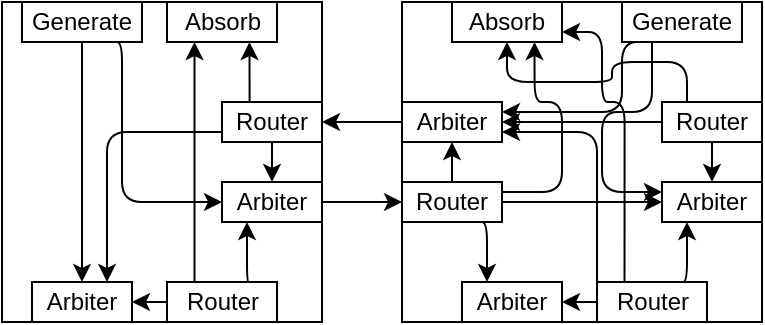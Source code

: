<mxfile version="13.0.3" type="device"><diagram id="KLvoYWc8GbB8ZYeBEUYZ" name="Page-1"><mxGraphModel dx="621" dy="461" grid="1" gridSize="10" guides="0" tooltips="1" connect="1" arrows="1" fold="1" page="1" pageScale="1" pageWidth="850" pageHeight="1100" math="0" shadow="0"><root><mxCell id="0"/><mxCell id="1" parent="0"/><mxCell id="qy2XPQw_VpcrFVPd3wnq-38" value="" style="rounded=0;whiteSpace=wrap;html=1;glass=0;comic=0;fontSize=18;" vertex="1" parent="1"><mxGeometry x="280" y="120" width="180" height="160" as="geometry"/></mxCell><mxCell id="qy2XPQw_VpcrFVPd3wnq-1" value="" style="whiteSpace=wrap;html=1;aspect=fixed;align=left;" vertex="1" parent="1"><mxGeometry x="80" y="120" width="160" height="160" as="geometry"/></mxCell><mxCell id="qy2XPQw_VpcrFVPd3wnq-2" value="Absorb" style="rounded=0;whiteSpace=wrap;html=1;" vertex="1" parent="1"><mxGeometry x="162.5" y="120" width="55" height="20" as="geometry"/></mxCell><mxCell id="qy2XPQw_VpcrFVPd3wnq-14" style="edgeStyle=orthogonalEdgeStyle;rounded=1;comic=0;orthogonalLoop=1;jettySize=auto;html=1;exitX=0.5;exitY=1;exitDx=0;exitDy=0;entryX=0.5;entryY=0;entryDx=0;entryDy=0;strokeColor=#000000;fontSize=18;" edge="1" parent="1" source="qy2XPQw_VpcrFVPd3wnq-3" target="qy2XPQw_VpcrFVPd3wnq-5"><mxGeometry relative="1" as="geometry"/></mxCell><mxCell id="qy2XPQw_VpcrFVPd3wnq-19" style="edgeStyle=orthogonalEdgeStyle;rounded=1;comic=0;orthogonalLoop=1;jettySize=auto;html=1;exitX=0.75;exitY=1;exitDx=0;exitDy=0;entryX=0;entryY=0.5;entryDx=0;entryDy=0;strokeColor=#000000;fontSize=18;" edge="1" parent="1" source="qy2XPQw_VpcrFVPd3wnq-3" target="qy2XPQw_VpcrFVPd3wnq-7"><mxGeometry relative="1" as="geometry"><Array as="points"><mxPoint x="140" y="140"/><mxPoint x="140" y="220"/></Array></mxGeometry></mxCell><mxCell id="qy2XPQw_VpcrFVPd3wnq-3" value="Generate" style="rounded=0;whiteSpace=wrap;html=1;" vertex="1" parent="1"><mxGeometry x="90" y="120" width="60" height="20" as="geometry"/></mxCell><mxCell id="qy2XPQw_VpcrFVPd3wnq-5" value="Arbiter" style="rounded=0;whiteSpace=wrap;html=1;" vertex="1" parent="1"><mxGeometry x="95" y="260" width="50" height="20" as="geometry"/></mxCell><mxCell id="qy2XPQw_VpcrFVPd3wnq-15" style="edgeStyle=orthogonalEdgeStyle;rounded=1;comic=0;orthogonalLoop=1;jettySize=auto;html=1;exitX=0;exitY=0.5;exitDx=0;exitDy=0;entryX=1;entryY=0.5;entryDx=0;entryDy=0;strokeColor=#000000;fontSize=18;" edge="1" parent="1" source="qy2XPQw_VpcrFVPd3wnq-6" target="qy2XPQw_VpcrFVPd3wnq-5"><mxGeometry relative="1" as="geometry"/></mxCell><mxCell id="qy2XPQw_VpcrFVPd3wnq-18" style="edgeStyle=orthogonalEdgeStyle;rounded=1;comic=0;orthogonalLoop=1;jettySize=auto;html=1;exitX=0.25;exitY=0;exitDx=0;exitDy=0;entryX=0.25;entryY=1;entryDx=0;entryDy=0;strokeColor=#000000;fontSize=18;" edge="1" parent="1" source="qy2XPQw_VpcrFVPd3wnq-6" target="qy2XPQw_VpcrFVPd3wnq-2"><mxGeometry relative="1" as="geometry"/></mxCell><mxCell id="qy2XPQw_VpcrFVPd3wnq-21" style="edgeStyle=orthogonalEdgeStyle;rounded=1;comic=0;orthogonalLoop=1;jettySize=auto;html=1;exitX=0.75;exitY=0;exitDx=0;exitDy=0;entryX=0.25;entryY=1;entryDx=0;entryDy=0;strokeColor=#000000;fontSize=18;" edge="1" parent="1" source="qy2XPQw_VpcrFVPd3wnq-6" target="qy2XPQw_VpcrFVPd3wnq-7"><mxGeometry relative="1" as="geometry"/></mxCell><mxCell id="qy2XPQw_VpcrFVPd3wnq-6" value="Router" style="rounded=0;whiteSpace=wrap;html=1;" vertex="1" parent="1"><mxGeometry x="162.5" y="260" width="55" height="20" as="geometry"/></mxCell><mxCell id="qy2XPQw_VpcrFVPd3wnq-43" style="edgeStyle=orthogonalEdgeStyle;rounded=1;comic=0;orthogonalLoop=1;jettySize=auto;html=1;entryX=0;entryY=0.5;entryDx=0;entryDy=0;strokeColor=#000000;fontSize=18;" edge="1" parent="1" source="qy2XPQw_VpcrFVPd3wnq-7" target="qy2XPQw_VpcrFVPd3wnq-40"><mxGeometry relative="1" as="geometry"/></mxCell><mxCell id="qy2XPQw_VpcrFVPd3wnq-7" value="Arbiter" style="rounded=0;whiteSpace=wrap;html=1;" vertex="1" parent="1"><mxGeometry x="190" y="210" width="50" height="20" as="geometry"/></mxCell><mxCell id="qy2XPQw_VpcrFVPd3wnq-12" style="edgeStyle=orthogonalEdgeStyle;rounded=0;orthogonalLoop=1;jettySize=auto;html=1;exitX=0.25;exitY=0;exitDx=0;exitDy=0;entryX=0.75;entryY=1;entryDx=0;entryDy=0;fontSize=18;" edge="1" parent="1" source="qy2XPQw_VpcrFVPd3wnq-8" target="qy2XPQw_VpcrFVPd3wnq-2"><mxGeometry relative="1" as="geometry"/></mxCell><mxCell id="qy2XPQw_VpcrFVPd3wnq-13" style="edgeStyle=orthogonalEdgeStyle;rounded=1;orthogonalLoop=1;jettySize=auto;html=1;exitX=0;exitY=0.75;exitDx=0;exitDy=0;entryX=0.75;entryY=0;entryDx=0;entryDy=0;fontSize=18;" edge="1" parent="1" source="qy2XPQw_VpcrFVPd3wnq-8" target="qy2XPQw_VpcrFVPd3wnq-5"><mxGeometry relative="1" as="geometry"/></mxCell><mxCell id="qy2XPQw_VpcrFVPd3wnq-20" style="edgeStyle=orthogonalEdgeStyle;rounded=1;comic=0;orthogonalLoop=1;jettySize=auto;html=1;exitX=0.5;exitY=1;exitDx=0;exitDy=0;entryX=0.5;entryY=0;entryDx=0;entryDy=0;strokeColor=#000000;fontSize=18;" edge="1" parent="1" source="qy2XPQw_VpcrFVPd3wnq-8" target="qy2XPQw_VpcrFVPd3wnq-7"><mxGeometry relative="1" as="geometry"/></mxCell><mxCell id="qy2XPQw_VpcrFVPd3wnq-8" value="Router" style="rounded=0;whiteSpace=wrap;html=1;" vertex="1" parent="1"><mxGeometry x="190" y="170" width="50" height="20" as="geometry"/></mxCell><mxCell id="qy2XPQw_VpcrFVPd3wnq-23" value="Absorb" style="rounded=0;whiteSpace=wrap;html=1;" vertex="1" parent="1"><mxGeometry x="305" y="120" width="55" height="20" as="geometry"/></mxCell><mxCell id="qy2XPQw_VpcrFVPd3wnq-54" style="edgeStyle=orthogonalEdgeStyle;rounded=1;comic=0;orthogonalLoop=1;jettySize=auto;html=1;exitX=0.25;exitY=1;exitDx=0;exitDy=0;entryX=1;entryY=0.25;entryDx=0;entryDy=0;strokeColor=#000000;fontSize=18;jumpStyle=none;shadow=0;" edge="1" parent="1" source="qy2XPQw_VpcrFVPd3wnq-26" target="qy2XPQw_VpcrFVPd3wnq-39"><mxGeometry relative="1" as="geometry"><Array as="points"><mxPoint x="390" y="140"/><mxPoint x="390" y="175"/></Array></mxGeometry></mxCell><mxCell id="qy2XPQw_VpcrFVPd3wnq-61" style="edgeStyle=orthogonalEdgeStyle;rounded=1;comic=0;jumpStyle=none;orthogonalLoop=1;jettySize=auto;html=1;exitX=0.25;exitY=1;exitDx=0;exitDy=0;entryX=0;entryY=0.25;entryDx=0;entryDy=0;shadow=0;strokeColor=#000000;fontSize=18;" edge="1" parent="1" source="qy2XPQw_VpcrFVPd3wnq-26" target="qy2XPQw_VpcrFVPd3wnq-32"><mxGeometry relative="1" as="geometry"><Array as="points"><mxPoint x="405" y="175"/><mxPoint x="380" y="175"/><mxPoint x="380" y="215"/></Array></mxGeometry></mxCell><mxCell id="qy2XPQw_VpcrFVPd3wnq-26" value="Generate" style="rounded=0;whiteSpace=wrap;html=1;" vertex="1" parent="1"><mxGeometry x="390" y="120" width="60" height="20" as="geometry"/></mxCell><mxCell id="qy2XPQw_VpcrFVPd3wnq-27" value="Arbiter" style="rounded=0;whiteSpace=wrap;html=1;" vertex="1" parent="1"><mxGeometry x="310" y="260" width="50" height="20" as="geometry"/></mxCell><mxCell id="qy2XPQw_VpcrFVPd3wnq-28" style="edgeStyle=orthogonalEdgeStyle;rounded=1;comic=0;orthogonalLoop=1;jettySize=auto;html=1;exitX=0;exitY=0.5;exitDx=0;exitDy=0;entryX=1;entryY=0.5;entryDx=0;entryDy=0;strokeColor=#000000;fontSize=18;" edge="1" parent="1" source="qy2XPQw_VpcrFVPd3wnq-31" target="qy2XPQw_VpcrFVPd3wnq-27"><mxGeometry relative="1" as="geometry"/></mxCell><mxCell id="qy2XPQw_VpcrFVPd3wnq-56" style="edgeStyle=orthogonalEdgeStyle;rounded=1;comic=0;orthogonalLoop=1;jettySize=auto;html=1;exitX=0.25;exitY=0;exitDx=0;exitDy=0;entryX=1;entryY=0.75;entryDx=0;entryDy=0;strokeColor=#000000;fontSize=18;" edge="1" parent="1" source="qy2XPQw_VpcrFVPd3wnq-31" target="qy2XPQw_VpcrFVPd3wnq-23"><mxGeometry relative="1" as="geometry"><Array as="points"><mxPoint x="391" y="170"/><mxPoint x="380" y="170"/><mxPoint x="380" y="135"/></Array></mxGeometry></mxCell><mxCell id="qy2XPQw_VpcrFVPd3wnq-57" style="edgeStyle=orthogonalEdgeStyle;rounded=1;comic=0;orthogonalLoop=1;jettySize=auto;html=1;exitX=0;exitY=0;exitDx=0;exitDy=0;entryX=1;entryY=0.75;entryDx=0;entryDy=0;strokeColor=#000000;fontSize=18;" edge="1" parent="1" source="qy2XPQw_VpcrFVPd3wnq-31" target="qy2XPQw_VpcrFVPd3wnq-39"><mxGeometry relative="1" as="geometry"/></mxCell><mxCell id="qy2XPQw_VpcrFVPd3wnq-63" style="edgeStyle=orthogonalEdgeStyle;rounded=1;comic=0;jumpStyle=none;orthogonalLoop=1;jettySize=auto;html=1;exitX=0.75;exitY=0;exitDx=0;exitDy=0;entryX=0.25;entryY=1;entryDx=0;entryDy=0;shadow=0;strokeColor=#000000;fontSize=18;" edge="1" parent="1" source="qy2XPQw_VpcrFVPd3wnq-31" target="qy2XPQw_VpcrFVPd3wnq-32"><mxGeometry relative="1" as="geometry"/></mxCell><mxCell id="qy2XPQw_VpcrFVPd3wnq-31" value="Router" style="rounded=0;whiteSpace=wrap;html=1;" vertex="1" parent="1"><mxGeometry x="377.5" y="260" width="55" height="20" as="geometry"/></mxCell><mxCell id="qy2XPQw_VpcrFVPd3wnq-32" value="Arbiter" style="rounded=0;whiteSpace=wrap;html=1;" vertex="1" parent="1"><mxGeometry x="410" y="210" width="50" height="20" as="geometry"/></mxCell><mxCell id="qy2XPQw_VpcrFVPd3wnq-45" style="edgeStyle=orthogonalEdgeStyle;rounded=1;comic=0;orthogonalLoop=1;jettySize=auto;html=1;entryX=1;entryY=0.5;entryDx=0;entryDy=0;strokeColor=#000000;fontSize=18;" edge="1" parent="1" source="qy2XPQw_VpcrFVPd3wnq-36" target="qy2XPQw_VpcrFVPd3wnq-39"><mxGeometry relative="1" as="geometry"/></mxCell><mxCell id="qy2XPQw_VpcrFVPd3wnq-58" style="edgeStyle=orthogonalEdgeStyle;rounded=1;comic=0;jumpStyle=none;orthogonalLoop=1;jettySize=auto;html=1;exitX=0.25;exitY=0;exitDx=0;exitDy=0;entryX=0.5;entryY=1;entryDx=0;entryDy=0;shadow=0;strokeColor=#000000;fontSize=18;" edge="1" parent="1" source="qy2XPQw_VpcrFVPd3wnq-36" target="qy2XPQw_VpcrFVPd3wnq-23"><mxGeometry relative="1" as="geometry"/></mxCell><mxCell id="qy2XPQw_VpcrFVPd3wnq-60" style="edgeStyle=orthogonalEdgeStyle;rounded=1;comic=0;jumpStyle=none;orthogonalLoop=1;jettySize=auto;html=1;exitX=0.5;exitY=1;exitDx=0;exitDy=0;entryX=0.5;entryY=0;entryDx=0;entryDy=0;shadow=0;strokeColor=#000000;fontSize=18;" edge="1" parent="1" source="qy2XPQw_VpcrFVPd3wnq-36" target="qy2XPQw_VpcrFVPd3wnq-32"><mxGeometry relative="1" as="geometry"/></mxCell><mxCell id="qy2XPQw_VpcrFVPd3wnq-36" value="Router" style="rounded=0;whiteSpace=wrap;html=1;" vertex="1" parent="1"><mxGeometry x="410" y="170" width="50" height="20" as="geometry"/></mxCell><mxCell id="qy2XPQw_VpcrFVPd3wnq-42" style="edgeStyle=orthogonalEdgeStyle;rounded=1;comic=0;orthogonalLoop=1;jettySize=auto;html=1;strokeColor=#000000;fontSize=18;" edge="1" parent="1" source="qy2XPQw_VpcrFVPd3wnq-39"><mxGeometry relative="1" as="geometry"><mxPoint x="240.0" y="180" as="targetPoint"/></mxGeometry></mxCell><mxCell id="qy2XPQw_VpcrFVPd3wnq-39" value="Arbiter" style="rounded=0;whiteSpace=wrap;html=1;" vertex="1" parent="1"><mxGeometry x="280" y="170" width="50" height="20" as="geometry"/></mxCell><mxCell id="qy2XPQw_VpcrFVPd3wnq-44" style="edgeStyle=orthogonalEdgeStyle;rounded=1;comic=0;orthogonalLoop=1;jettySize=auto;html=1;exitX=0.5;exitY=0;exitDx=0;exitDy=0;entryX=0.5;entryY=1;entryDx=0;entryDy=0;strokeColor=#000000;fontSize=18;" edge="1" parent="1" source="qy2XPQw_VpcrFVPd3wnq-40" target="qy2XPQw_VpcrFVPd3wnq-39"><mxGeometry relative="1" as="geometry"/></mxCell><mxCell id="qy2XPQw_VpcrFVPd3wnq-46" style="edgeStyle=orthogonalEdgeStyle;rounded=1;comic=0;orthogonalLoop=1;jettySize=auto;html=1;exitX=1;exitY=0.5;exitDx=0;exitDy=0;entryX=0;entryY=0.5;entryDx=0;entryDy=0;strokeColor=#000000;fontSize=18;" edge="1" parent="1" source="qy2XPQw_VpcrFVPd3wnq-40" target="qy2XPQw_VpcrFVPd3wnq-32"><mxGeometry relative="1" as="geometry"/></mxCell><mxCell id="qy2XPQw_VpcrFVPd3wnq-49" style="edgeStyle=orthogonalEdgeStyle;rounded=1;comic=0;orthogonalLoop=1;jettySize=auto;html=1;exitX=0.75;exitY=1;exitDx=0;exitDy=0;entryX=0.25;entryY=0;entryDx=0;entryDy=0;strokeColor=#000000;fontSize=18;" edge="1" parent="1" source="qy2XPQw_VpcrFVPd3wnq-40" target="qy2XPQw_VpcrFVPd3wnq-27"><mxGeometry relative="1" as="geometry"/></mxCell><mxCell id="qy2XPQw_VpcrFVPd3wnq-59" style="edgeStyle=orthogonalEdgeStyle;rounded=1;comic=0;jumpStyle=none;orthogonalLoop=1;jettySize=auto;html=1;exitX=1;exitY=0.25;exitDx=0;exitDy=0;entryX=0.75;entryY=1;entryDx=0;entryDy=0;shadow=0;strokeColor=#000000;fontSize=18;" edge="1" parent="1" source="qy2XPQw_VpcrFVPd3wnq-40" target="qy2XPQw_VpcrFVPd3wnq-23"><mxGeometry relative="1" as="geometry"><Array as="points"><mxPoint x="360" y="215"/><mxPoint x="360" y="170"/><mxPoint x="346" y="170"/></Array></mxGeometry></mxCell><mxCell id="qy2XPQw_VpcrFVPd3wnq-40" value="Router" style="rounded=0;whiteSpace=wrap;html=1;" vertex="1" parent="1"><mxGeometry x="280" y="210" width="50" height="20" as="geometry"/></mxCell></root></mxGraphModel></diagram></mxfile>